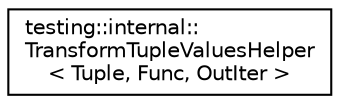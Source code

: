 digraph "Graphical Class Hierarchy"
{
  edge [fontname="Helvetica",fontsize="10",labelfontname="Helvetica",labelfontsize="10"];
  node [fontname="Helvetica",fontsize="10",shape=record];
  rankdir="LR";
  Node1 [label="testing::internal::\lTransformTupleValuesHelper\l\< Tuple, Func, OutIter \>",height=0.2,width=0.4,color="black", fillcolor="white", style="filled",URL="$classtesting_1_1internal_1_1_transform_tuple_values_helper.html"];
}
